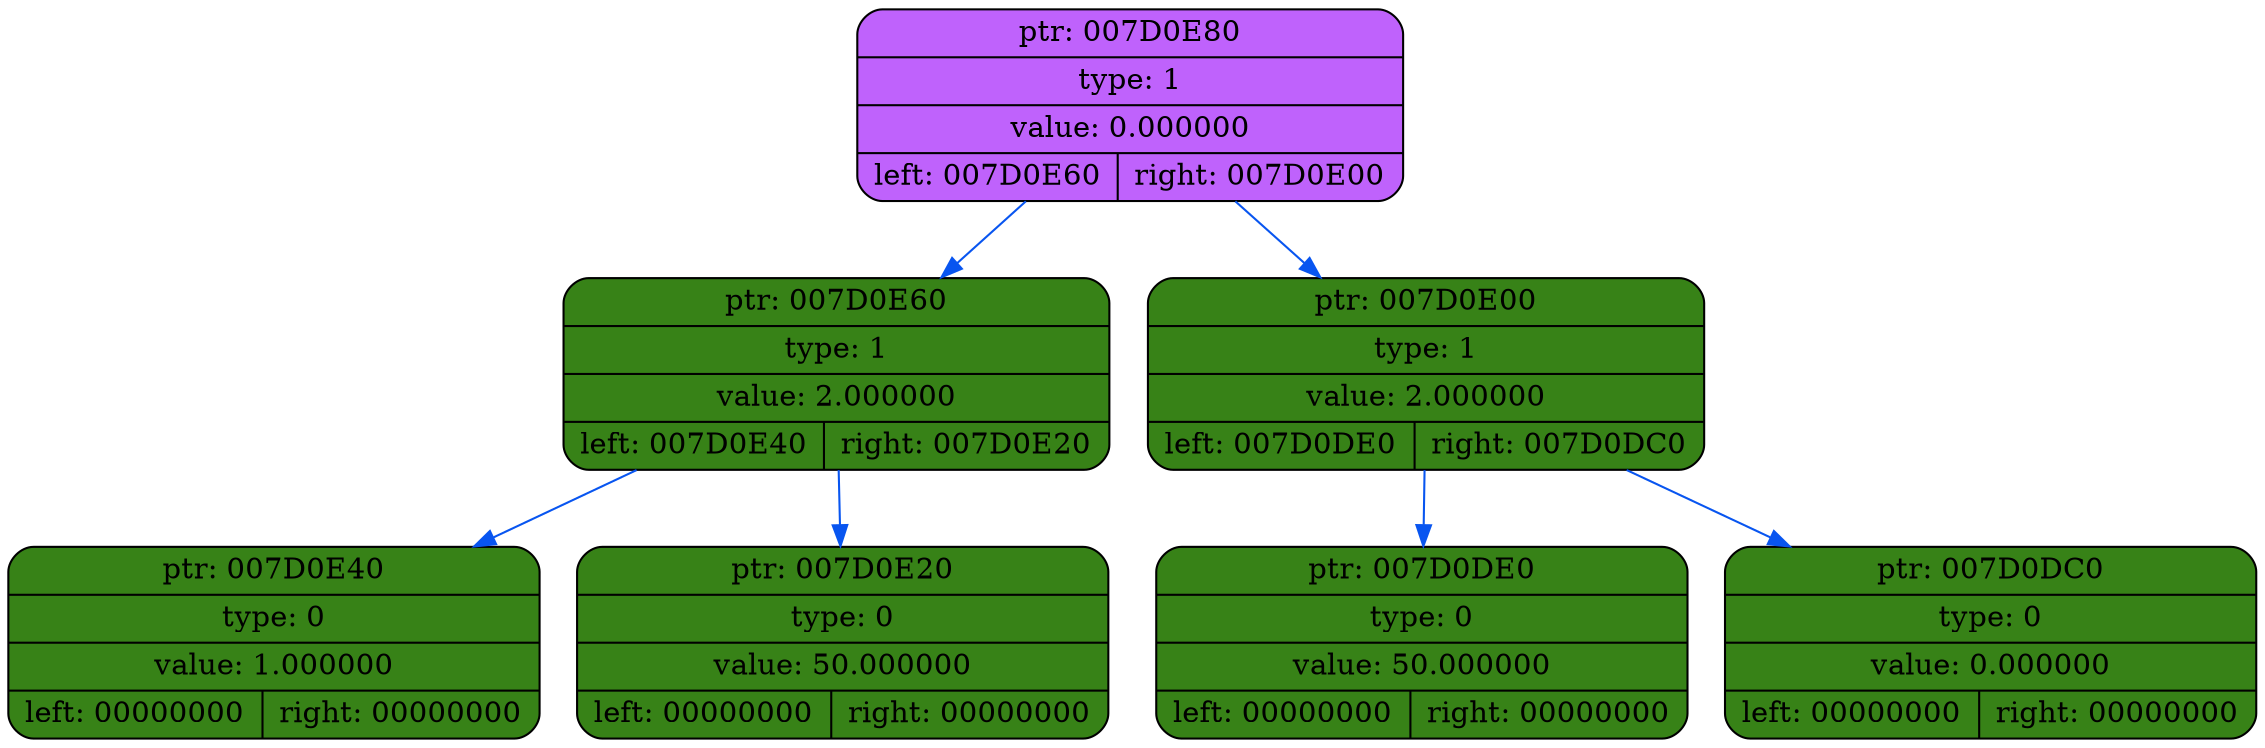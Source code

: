 digraph
{
    rankdir=TP

        node007D0E80[shape=record,style="rounded,filled",fillcolor="#BF62FC",label="{ ptr: 007D0E80 | type: 1 | value: 0.000000| { left: 007D0E60 | right: 007D0E00 }}"];
    node007D0E80 -> node007D0E60[color="#0855F0"]
    node007D0E60[shape=record,style="rounded,filled",fillcolor="#378217",label="{ ptr: 007D0E60 | type: 1 | value: 2.000000| { left: 007D0E40 | right: 007D0E20 }}"];
    node007D0E60 -> node007D0E40[color="#0855F0"]
    node007D0E40[shape=record,style="rounded,filled",fillcolor="#378217",label="{ ptr: 007D0E40 | type: 0 | value: 1.000000| { left: 00000000 | right: 00000000 }}"];
    node007D0E60 -> node007D0E20[color="#0855F0"]
    node007D0E20[shape=record,style="rounded,filled",fillcolor="#378217",label="{ ptr: 007D0E20 | type: 0 | value: 50.000000| { left: 00000000 | right: 00000000 }}"];
    node007D0E80 -> node007D0E00[color="#0855F0"]
    node007D0E00[shape=record,style="rounded,filled",fillcolor="#378217",label="{ ptr: 007D0E00 | type: 1 | value: 2.000000| { left: 007D0DE0 | right: 007D0DC0 }}"];
    node007D0E00 -> node007D0DE0[color="#0855F0"]
    node007D0DE0[shape=record,style="rounded,filled",fillcolor="#378217",label="{ ptr: 007D0DE0 | type: 0 | value: 50.000000| { left: 00000000 | right: 00000000 }}"];
    node007D0E00 -> node007D0DC0[color="#0855F0"]
    node007D0DC0[shape=record,style="rounded,filled",fillcolor="#378217",label="{ ptr: 007D0DC0 | type: 0 | value: 0.000000| { left: 00000000 | right: 00000000 }}"];
}